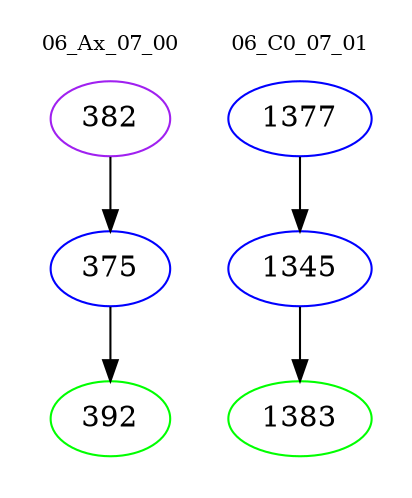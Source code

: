 digraph{
subgraph cluster_0 {
color = white
label = "06_Ax_07_00";
fontsize=10;
T0_382 [label="382", color="purple"]
T0_382 -> T0_375 [color="black"]
T0_375 [label="375", color="blue"]
T0_375 -> T0_392 [color="black"]
T0_392 [label="392", color="green"]
}
subgraph cluster_1 {
color = white
label = "06_C0_07_01";
fontsize=10;
T1_1377 [label="1377", color="blue"]
T1_1377 -> T1_1345 [color="black"]
T1_1345 [label="1345", color="blue"]
T1_1345 -> T1_1383 [color="black"]
T1_1383 [label="1383", color="green"]
}
}
